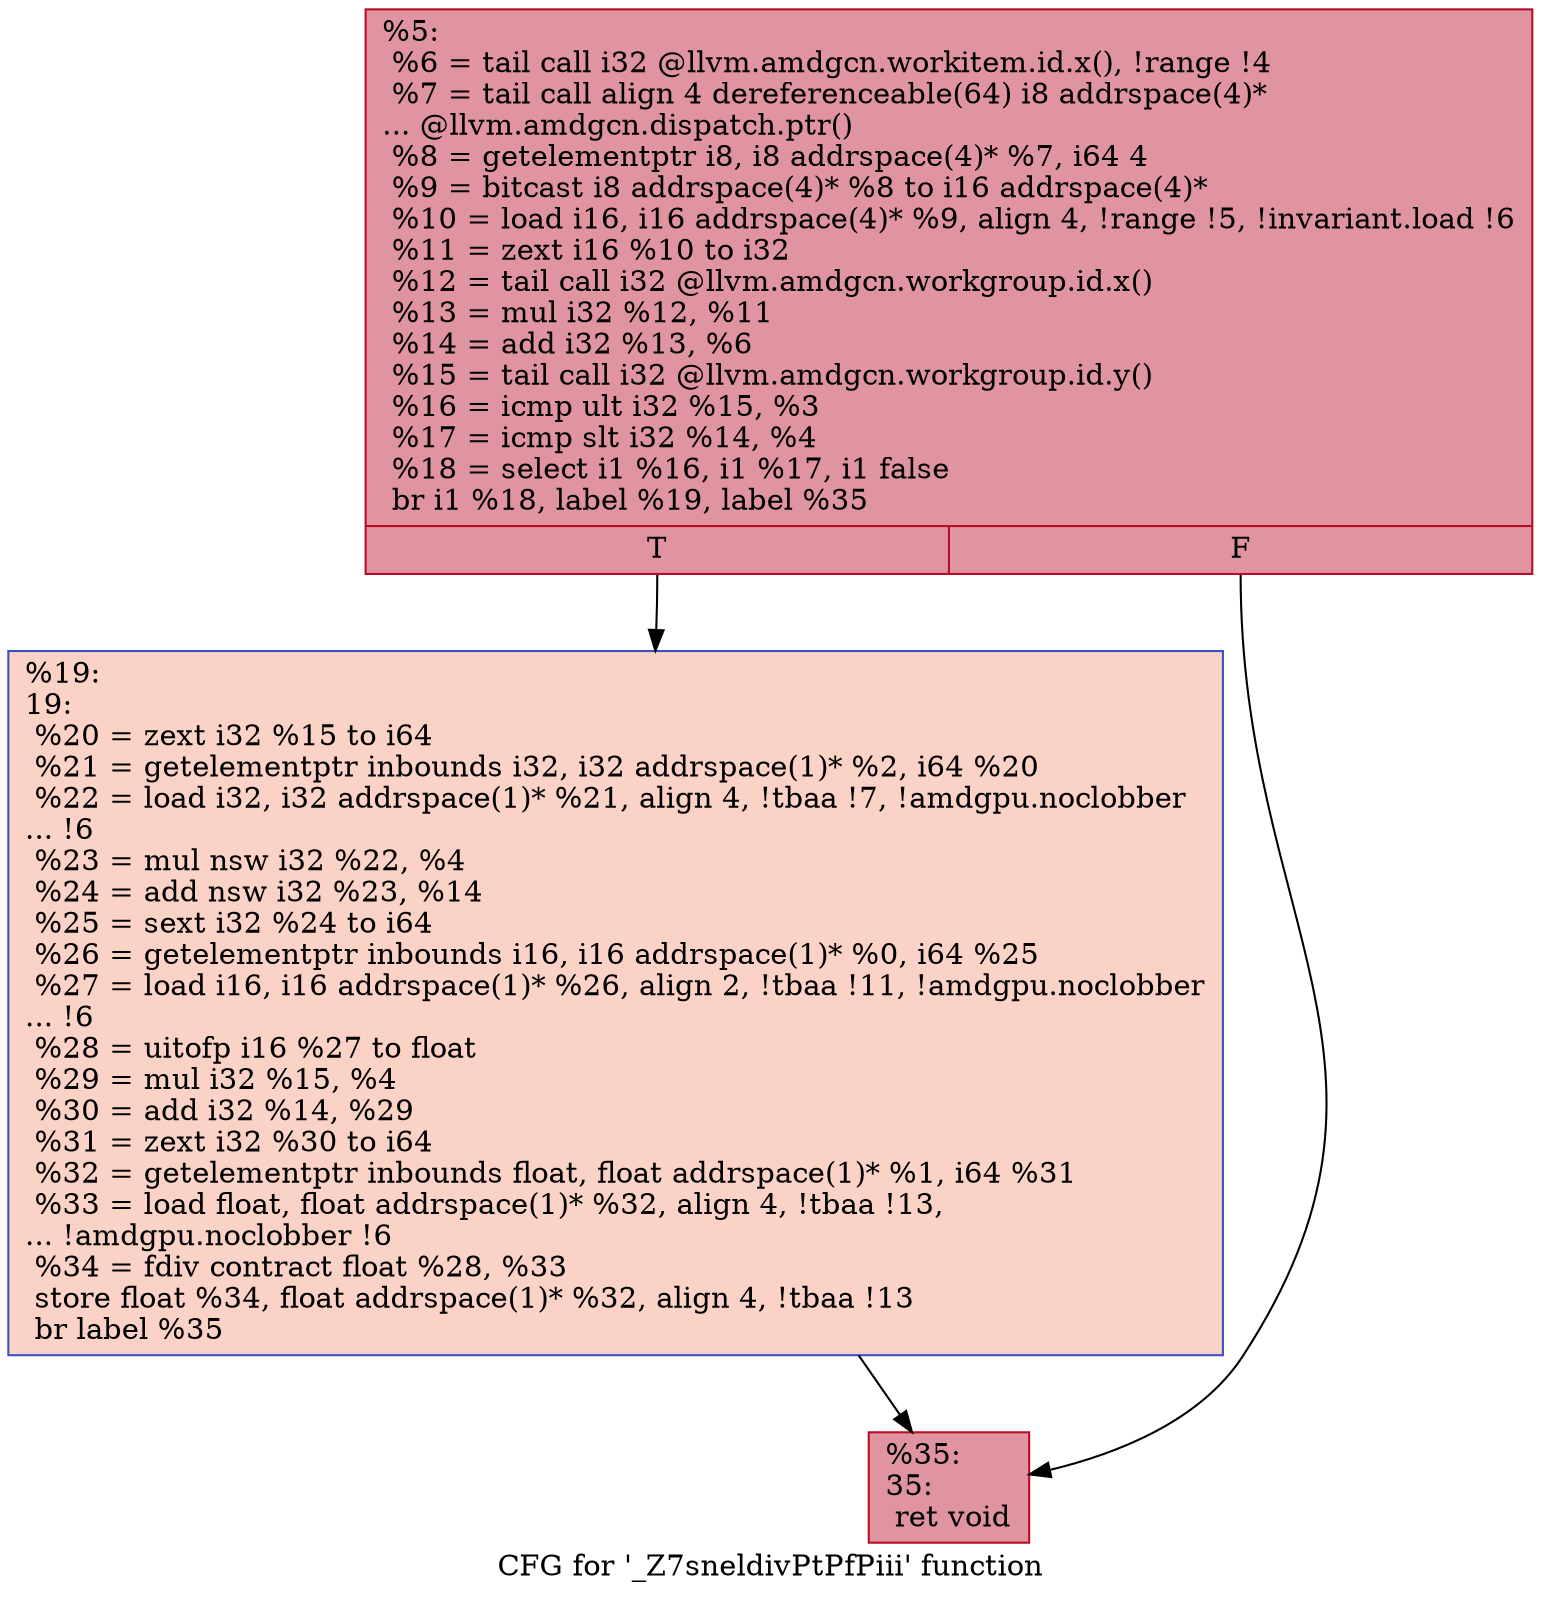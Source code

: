 digraph "CFG for '_Z7sneldivPtPfPiii' function" {
	label="CFG for '_Z7sneldivPtPfPiii' function";

	Node0x46123c0 [shape=record,color="#b70d28ff", style=filled, fillcolor="#b70d2870",label="{%5:\l  %6 = tail call i32 @llvm.amdgcn.workitem.id.x(), !range !4\l  %7 = tail call align 4 dereferenceable(64) i8 addrspace(4)*\l... @llvm.amdgcn.dispatch.ptr()\l  %8 = getelementptr i8, i8 addrspace(4)* %7, i64 4\l  %9 = bitcast i8 addrspace(4)* %8 to i16 addrspace(4)*\l  %10 = load i16, i16 addrspace(4)* %9, align 4, !range !5, !invariant.load !6\l  %11 = zext i16 %10 to i32\l  %12 = tail call i32 @llvm.amdgcn.workgroup.id.x()\l  %13 = mul i32 %12, %11\l  %14 = add i32 %13, %6\l  %15 = tail call i32 @llvm.amdgcn.workgroup.id.y()\l  %16 = icmp ult i32 %15, %3\l  %17 = icmp slt i32 %14, %4\l  %18 = select i1 %16, i1 %17, i1 false\l  br i1 %18, label %19, label %35\l|{<s0>T|<s1>F}}"];
	Node0x46123c0:s0 -> Node0x4614610;
	Node0x46123c0:s1 -> Node0x46146a0;
	Node0x4614610 [shape=record,color="#3d50c3ff", style=filled, fillcolor="#f59c7d70",label="{%19:\l19:                                               \l  %20 = zext i32 %15 to i64\l  %21 = getelementptr inbounds i32, i32 addrspace(1)* %2, i64 %20\l  %22 = load i32, i32 addrspace(1)* %21, align 4, !tbaa !7, !amdgpu.noclobber\l... !6\l  %23 = mul nsw i32 %22, %4\l  %24 = add nsw i32 %23, %14\l  %25 = sext i32 %24 to i64\l  %26 = getelementptr inbounds i16, i16 addrspace(1)* %0, i64 %25\l  %27 = load i16, i16 addrspace(1)* %26, align 2, !tbaa !11, !amdgpu.noclobber\l... !6\l  %28 = uitofp i16 %27 to float\l  %29 = mul i32 %15, %4\l  %30 = add i32 %14, %29\l  %31 = zext i32 %30 to i64\l  %32 = getelementptr inbounds float, float addrspace(1)* %1, i64 %31\l  %33 = load float, float addrspace(1)* %32, align 4, !tbaa !13,\l... !amdgpu.noclobber !6\l  %34 = fdiv contract float %28, %33\l  store float %34, float addrspace(1)* %32, align 4, !tbaa !13\l  br label %35\l}"];
	Node0x4614610 -> Node0x46146a0;
	Node0x46146a0 [shape=record,color="#b70d28ff", style=filled, fillcolor="#b70d2870",label="{%35:\l35:                                               \l  ret void\l}"];
}
